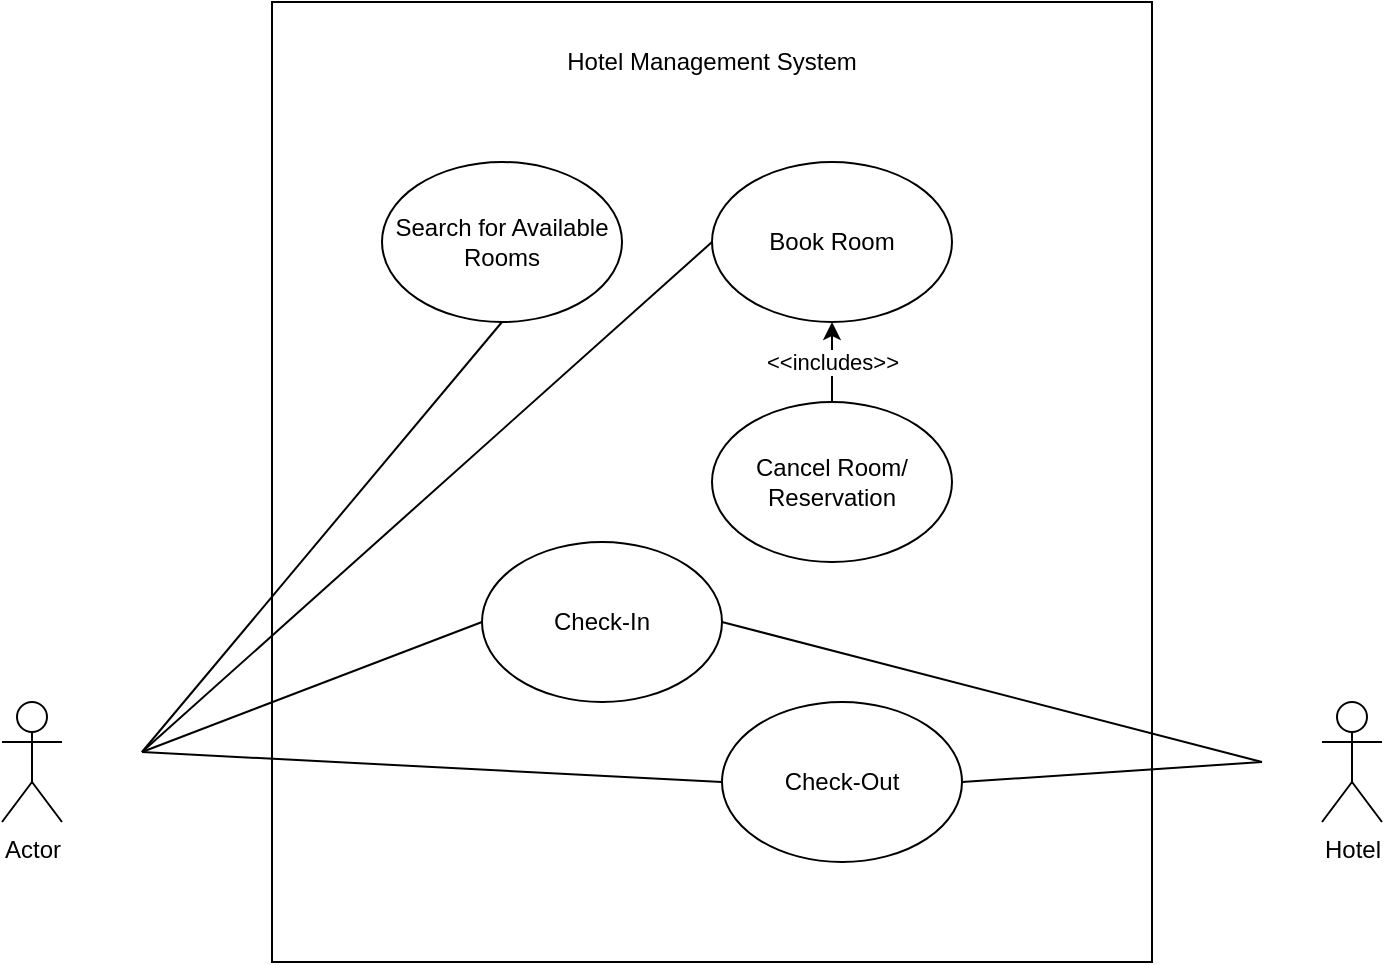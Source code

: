 <mxfile compressed="false" version="14.6.9" type="github">
  <diagram id="twWZiBStezyjlwryW4HY" name="Page-1">
    <mxGraphModel dx="864" dy="699" grid="1" gridSize="10" guides="1" tooltips="1" connect="1" arrows="1" fold="1" page="1" pageScale="1" pageWidth="850" pageHeight="1100" math="0" shadow="0">
      <root>
        <mxCell id="0" />
        <mxCell id="1" parent="0" />
        <mxCell id="2PW_XlCXHhftzuh_x0L7-1" value="" style="rounded=0;whiteSpace=wrap;html=1;" parent="1" vertex="1">
          <mxGeometry x="215" y="170" width="440" height="480" as="geometry" />
        </mxCell>
        <mxCell id="2PW_XlCXHhftzuh_x0L7-16" value="Search for Available Rooms" style="ellipse;whiteSpace=wrap;html=1;" parent="1" vertex="1">
          <mxGeometry x="270" y="250" width="120" height="80" as="geometry" />
        </mxCell>
        <mxCell id="2PW_XlCXHhftzuh_x0L7-17" value="Book Room" style="ellipse;whiteSpace=wrap;html=1;" parent="1" vertex="1">
          <mxGeometry x="435" y="250" width="120" height="80" as="geometry" />
        </mxCell>
        <mxCell id="2PW_XlCXHhftzuh_x0L7-18" value="Cancel Room/ Reservation" style="ellipse;whiteSpace=wrap;html=1;" parent="1" vertex="1">
          <mxGeometry x="435" y="370" width="120" height="80" as="geometry" />
        </mxCell>
        <mxCell id="2PW_XlCXHhftzuh_x0L7-22" value="" style="endArrow=classic;html=1;entryX=0.5;entryY=1;entryDx=0;entryDy=0;exitX=0.5;exitY=0;exitDx=0;exitDy=0;" parent="1" source="2PW_XlCXHhftzuh_x0L7-18" target="2PW_XlCXHhftzuh_x0L7-17" edge="1">
          <mxGeometry relative="1" as="geometry">
            <mxPoint x="445" y="340" as="sourcePoint" />
            <mxPoint x="545" y="340" as="targetPoint" />
          </mxGeometry>
        </mxCell>
        <mxCell id="2PW_XlCXHhftzuh_x0L7-23" value="&amp;lt;&amp;lt;includes&amp;gt;&amp;gt;" style="edgeLabel;resizable=0;html=1;align=center;verticalAlign=middle;" parent="2PW_XlCXHhftzuh_x0L7-22" connectable="0" vertex="1">
          <mxGeometry relative="1" as="geometry" />
        </mxCell>
        <mxCell id="2PW_XlCXHhftzuh_x0L7-24" value="Check-In&lt;br&gt;" style="ellipse;whiteSpace=wrap;html=1;" parent="1" vertex="1">
          <mxGeometry x="320" y="440" width="120" height="80" as="geometry" />
        </mxCell>
        <mxCell id="2PW_XlCXHhftzuh_x0L7-25" value="Check-Out" style="ellipse;whiteSpace=wrap;html=1;" parent="1" vertex="1">
          <mxGeometry x="440" y="520" width="120" height="80" as="geometry" />
        </mxCell>
        <mxCell id="2PW_XlCXHhftzuh_x0L7-26" value="" style="endArrow=none;html=1;entryX=0.5;entryY=1;entryDx=0;entryDy=0;" parent="1" target="2PW_XlCXHhftzuh_x0L7-16" edge="1">
          <mxGeometry width="50" height="50" relative="1" as="geometry">
            <mxPoint x="150" y="545" as="sourcePoint" />
            <mxPoint x="200" y="495" as="targetPoint" />
          </mxGeometry>
        </mxCell>
        <mxCell id="2PW_XlCXHhftzuh_x0L7-28" value="" style="endArrow=none;html=1;entryX=0;entryY=0.5;entryDx=0;entryDy=0;" parent="1" target="2PW_XlCXHhftzuh_x0L7-17" edge="1">
          <mxGeometry width="50" height="50" relative="1" as="geometry">
            <mxPoint x="150" y="545" as="sourcePoint" />
            <mxPoint x="200" y="495" as="targetPoint" />
          </mxGeometry>
        </mxCell>
        <mxCell id="2PW_XlCXHhftzuh_x0L7-29" value="" style="endArrow=none;html=1;entryX=0;entryY=0.5;entryDx=0;entryDy=0;" parent="1" target="2PW_XlCXHhftzuh_x0L7-24" edge="1">
          <mxGeometry width="50" height="50" relative="1" as="geometry">
            <mxPoint x="150" y="545" as="sourcePoint" />
            <mxPoint x="200" y="495" as="targetPoint" />
          </mxGeometry>
        </mxCell>
        <mxCell id="2PW_XlCXHhftzuh_x0L7-30" value="" style="endArrow=none;html=1;exitX=1;exitY=0.5;exitDx=0;exitDy=0;" parent="1" source="2PW_XlCXHhftzuh_x0L7-24" edge="1">
          <mxGeometry width="50" height="50" relative="1" as="geometry">
            <mxPoint x="440" y="475" as="sourcePoint" />
            <mxPoint x="710" y="550" as="targetPoint" />
          </mxGeometry>
        </mxCell>
        <mxCell id="2PW_XlCXHhftzuh_x0L7-31" value="" style="endArrow=none;html=1;entryX=0;entryY=0.5;entryDx=0;entryDy=0;" parent="1" target="2PW_XlCXHhftzuh_x0L7-25" edge="1">
          <mxGeometry width="50" height="50" relative="1" as="geometry">
            <mxPoint x="150" y="545" as="sourcePoint" />
            <mxPoint x="320.0" y="480" as="targetPoint" />
          </mxGeometry>
        </mxCell>
        <mxCell id="2PW_XlCXHhftzuh_x0L7-32" value="" style="endArrow=none;html=1;exitX=1;exitY=0.5;exitDx=0;exitDy=0;" parent="1" source="2PW_XlCXHhftzuh_x0L7-25" edge="1">
          <mxGeometry width="50" height="50" relative="1" as="geometry">
            <mxPoint x="560" y="565" as="sourcePoint" />
            <mxPoint x="710" y="550" as="targetPoint" />
          </mxGeometry>
        </mxCell>
        <mxCell id="2PW_XlCXHhftzuh_x0L7-33" value="Actor" style="shape=umlActor;verticalLabelPosition=bottom;verticalAlign=top;html=1;outlineConnect=0;" parent="1" vertex="1">
          <mxGeometry x="80" y="520" width="30" height="60" as="geometry" />
        </mxCell>
        <mxCell id="2PW_XlCXHhftzuh_x0L7-34" value="Hotel&lt;br&gt;" style="shape=umlActor;verticalLabelPosition=bottom;verticalAlign=top;html=1;outlineConnect=0;" parent="1" vertex="1">
          <mxGeometry x="740" y="520" width="30" height="60" as="geometry" />
        </mxCell>
        <mxCell id="2PW_XlCXHhftzuh_x0L7-37" value="Hotel Management System" style="text;html=1;strokeColor=none;fillColor=none;align=center;verticalAlign=middle;whiteSpace=wrap;rounded=0;" parent="1" vertex="1">
          <mxGeometry x="315" y="190" width="240" height="20" as="geometry" />
        </mxCell>
      </root>
    </mxGraphModel>
  </diagram>
</mxfile>
